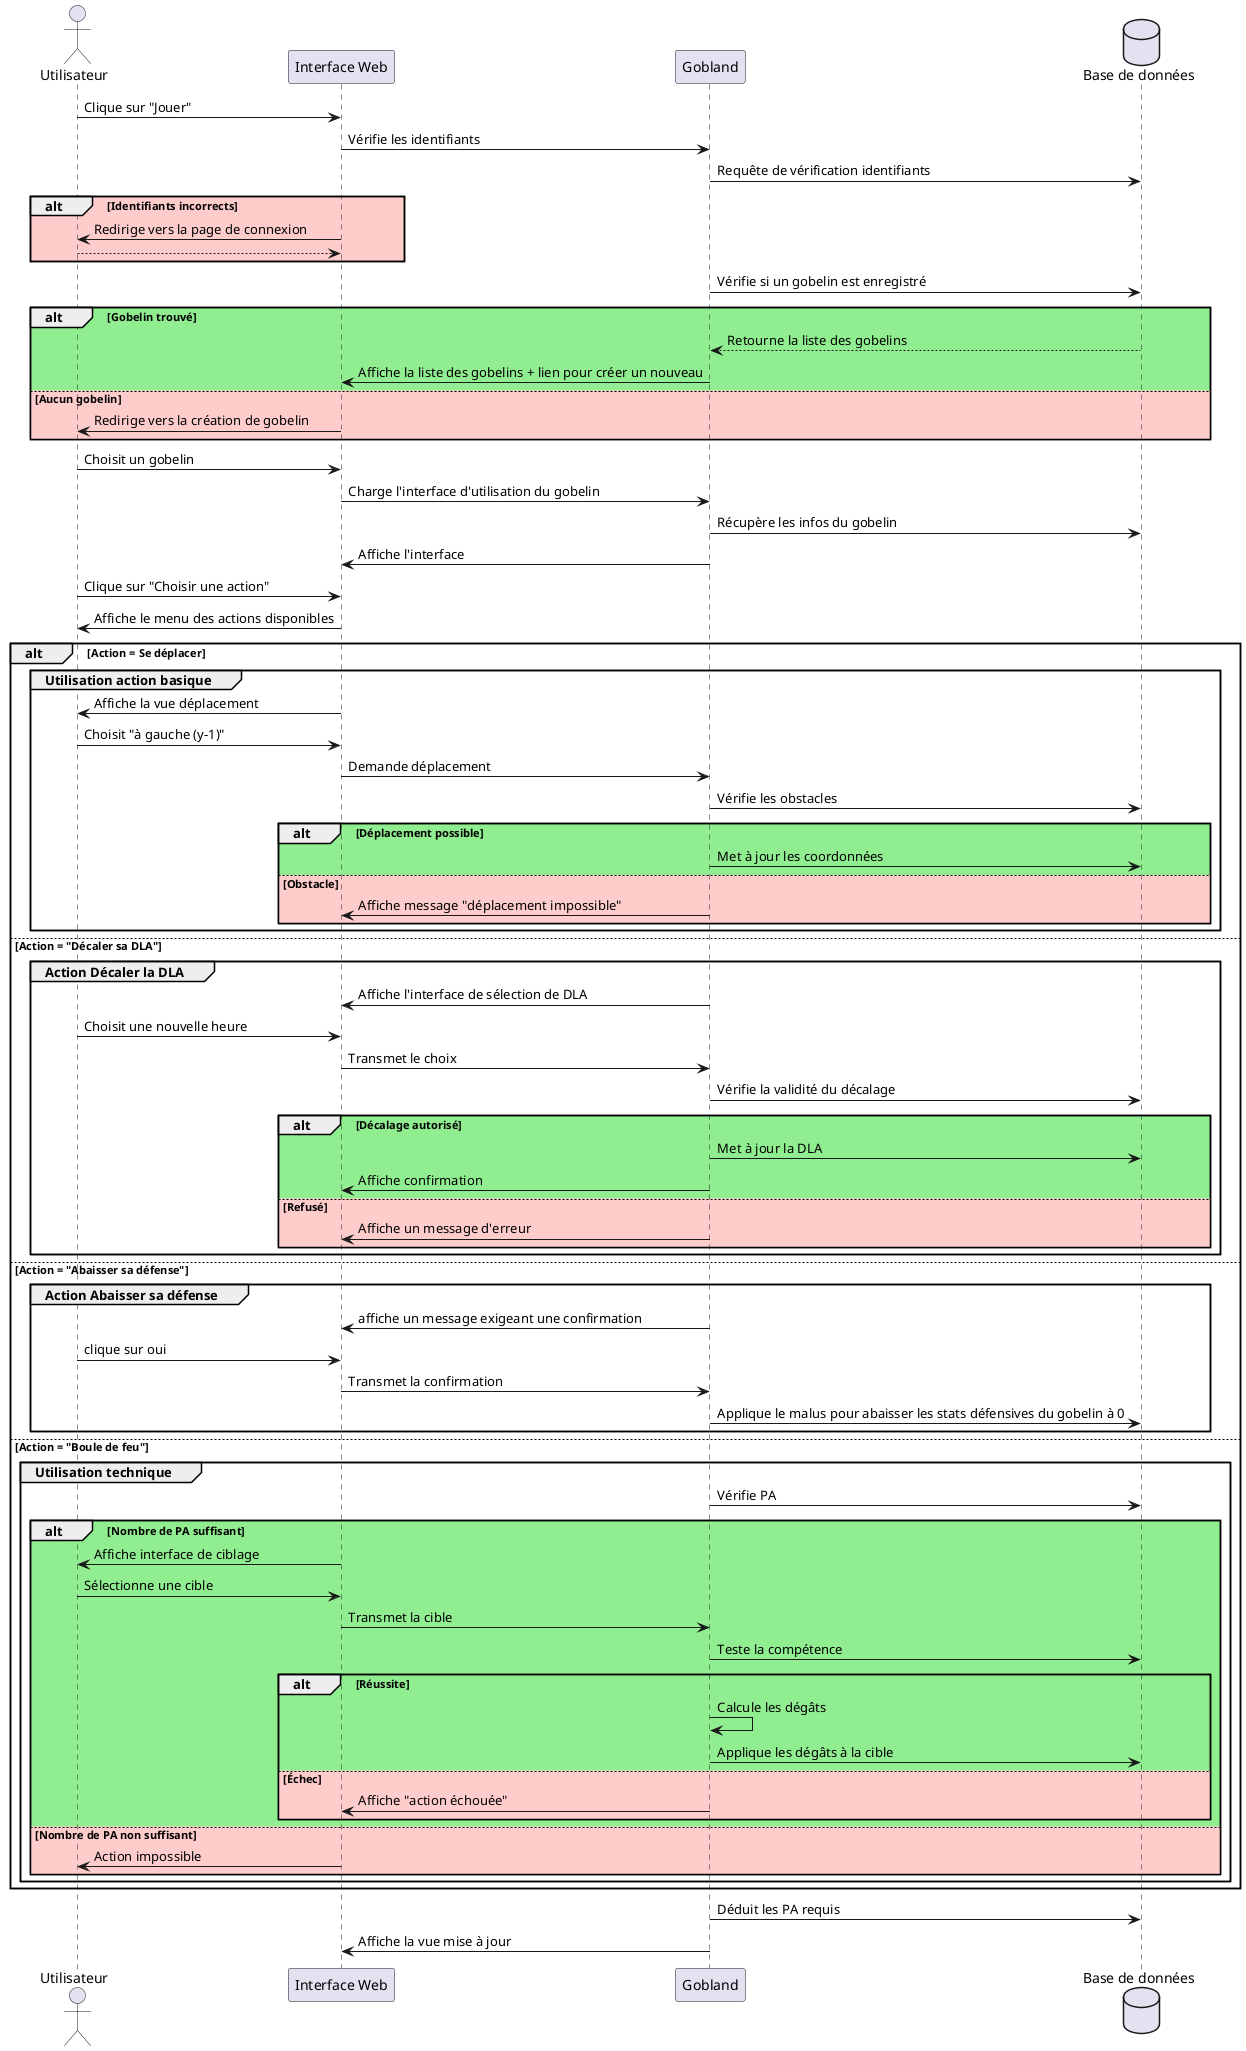 @startuml sequency_action

actor Utilisateur
participant "Interface Web" as UI
participant "Gobland" as System
database "Base de données" as DB

Utilisateur -> UI : Clique sur "Jouer"
UI -> System : Vérifie les identifiants
System -> DB : Requête de vérification identifiants
alt #FFCCCC Identifiants incorrects
    UI -> Utilisateur : Redirige vers la page de connexion
    return
end

System -> DB : Vérifie si un gobelin est enregistré
alt #lightgreen Gobelin trouvé
    DB --> System : Retourne la liste des gobelins
    System -> UI : Affiche la liste des gobelins + lien pour créer un nouveau
else #FFCCCC Aucun gobelin
    UI -> Utilisateur : Redirige vers la création de gobelin
end

Utilisateur -> UI : Choisit un gobelin
UI -> System : Charge l'interface d'utilisation du gobelin
System -> DB : Récupère les infos du gobelin
System -> UI : Affiche l'interface

Utilisateur -> UI : Clique sur "Choisir une action"
UI -> Utilisateur : Affiche le menu des actions disponibles

alt Action = Se déplacer
    group Utilisation action basique
        UI -> Utilisateur : Affiche la vue déplacement
        Utilisateur -> UI : Choisit "à gauche (y-1)"
        UI -> System : Demande déplacement
        System -> DB : Vérifie les obstacles
        alt #lightgreen Déplacement possible
            System -> DB : Met à jour les coordonnées
        else #FFCCCC Obstacle
            System -> UI : Affiche message "déplacement impossible"
        end
    end group
    
else Action = "Décaler sa DLA"
    group Action Décaler la DLA
        System -> UI : Affiche l'interface de sélection de DLA
        Utilisateur -> UI : Choisit une nouvelle heure
        UI -> System : Transmet le choix
        System -> DB : Vérifie la validité du décalage
        alt #lightgreen Décalage autorisé
            System -> DB : Met à jour la DLA
            System -> UI : Affiche confirmation
        else #FFCCCC Refusé
            System -> UI : Affiche un message d'erreur
        end
    end group

else Action = "Abaisser sa défense"
    group Action Abaisser sa défense
        System -> UI : affiche un message exigeant une confirmation
        Utilisateur -> UI : clique sur oui
        UI -> System : Transmet la confirmation
        System -> DB : Applique le malus pour abaisser les stats défensives du gobelin à 0
    end group

else Action = "Boule de feu"
    group Utilisation technique
        System -> DB : Vérifie PA
        alt #lightgreen Nombre de PA suffisant
            UI -> Utilisateur : Affiche interface de ciblage
            Utilisateur -> UI : Sélectionne une cible
            UI -> System : Transmet la cible
            System -> DB : Teste la compétence
            alt #lightgreen Réussite
                System -> System : Calcule les dégâts 
                System -> DB : Applique les dégâts à la cible
            else #FFCCCC Échec
                System -> UI : Affiche "action échouée"
            end
        else #FFCCCC Nombre de PA non suffisant
            UI -> Utilisateur : Action impossible
        end
    end group
end

System -> DB : Déduit les PA requis
System -> UI : Affiche la vue mise à jour

@enduml

